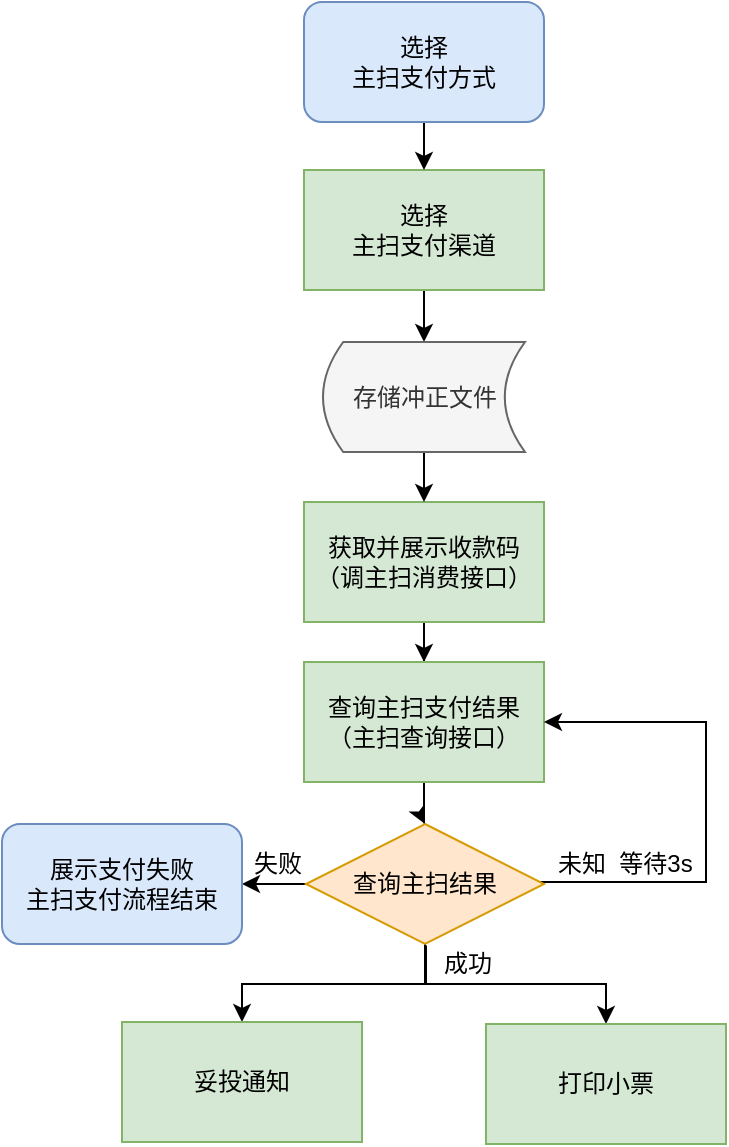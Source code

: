 <mxfile version="10.7.5" type="github"><diagram id="Ute80n30rsTH14gisuwF" name="Ã¤Â¸Â»Ã¦ÂÂ«"><mxGraphModel dx="918" dy="616" grid="1" gridSize="10" guides="1" tooltips="1" connect="1" arrows="1" fold="1" page="1" pageScale="1" pageWidth="2000" pageHeight="2000" math="0" shadow="0"><root><mxCell id="0"/><mxCell id="1" parent="0"/><mxCell id="hZph0Z_pwn_IXliVacwg-6" value="" style="edgeStyle=orthogonalEdgeStyle;rounded=0;orthogonalLoop=1;jettySize=auto;html=1;" parent="1" source="hZph0Z_pwn_IXliVacwg-2" target="hZph0Z_pwn_IXliVacwg-5" edge="1"><mxGeometry relative="1" as="geometry"/></mxCell><mxCell id="hZph0Z_pwn_IXliVacwg-2" value="&lt;div&gt;&lt;span&gt;获取并展示收款码&lt;/span&gt;&lt;/div&gt;（调主扫消费接口&lt;span&gt;）&lt;/span&gt;&lt;br&gt;" style="rounded=0;whiteSpace=wrap;html=1;fillColor=#d5e8d4;strokeColor=#82b366;" parent="1" vertex="1"><mxGeometry x="269" y="280" width="120" height="60" as="geometry"/></mxCell><mxCell id="hZph0Z_pwn_IXliVacwg-8" value="" style="edgeStyle=orthogonalEdgeStyle;rounded=0;orthogonalLoop=1;jettySize=auto;html=1;" parent="1" source="hZph0Z_pwn_IXliVacwg-5" target="hZph0Z_pwn_IXliVacwg-7" edge="1"><mxGeometry relative="1" as="geometry"/></mxCell><mxCell id="hZph0Z_pwn_IXliVacwg-5" value="查询主扫支付结果&lt;br&gt;（主扫查询接口）&lt;br&gt;" style="rounded=0;whiteSpace=wrap;html=1;fillColor=#d5e8d4;strokeColor=#82b366;" parent="1" vertex="1"><mxGeometry x="269" y="360" width="120" height="60" as="geometry"/></mxCell><mxCell id="hZph0Z_pwn_IXliVacwg-18" value="&lt;br&gt;&lt;br&gt;" style="edgeStyle=orthogonalEdgeStyle;rounded=0;orthogonalLoop=1;jettySize=auto;html=1;entryX=1;entryY=0.5;entryDx=0;entryDy=0;" parent="1" source="hZph0Z_pwn_IXliVacwg-7" target="hZph0Z_pwn_IXliVacwg-25" edge="1"><mxGeometry relative="1" as="geometry"><mxPoint x="229" y="471" as="targetPoint"/></mxGeometry></mxCell><mxCell id="hZph0Z_pwn_IXliVacwg-21" value="" style="edgeStyle=orthogonalEdgeStyle;rounded=0;orthogonalLoop=1;jettySize=auto;html=1;entryX=1;entryY=0.5;entryDx=0;entryDy=0;" parent="1" target="hZph0Z_pwn_IXliVacwg-5" edge="1"><mxGeometry relative="1" as="geometry"><mxPoint x="381.017" y="470" as="sourcePoint"/><mxPoint x="390" y="400" as="targetPoint"/><Array as="points"><mxPoint x="470" y="470"/><mxPoint x="470" y="390"/></Array></mxGeometry></mxCell><mxCell id="hZph0Z_pwn_IXliVacwg-30" value="" style="edgeStyle=orthogonalEdgeStyle;rounded=0;orthogonalLoop=1;jettySize=auto;html=1;" parent="1" source="hZph0Z_pwn_IXliVacwg-7" target="hZph0Z_pwn_IXliVacwg-29" edge="1"><mxGeometry relative="1" as="geometry"/></mxCell><mxCell id="86g4YZnbG6AiCb6EdAB9-4" style="edgeStyle=orthogonalEdgeStyle;rounded=0;orthogonalLoop=1;jettySize=auto;html=1;entryX=0.5;entryY=0;entryDx=0;entryDy=0;" parent="1" target="86g4YZnbG6AiCb6EdAB9-1" edge="1"><mxGeometry relative="1" as="geometry"><mxPoint x="330" y="501.748" as="sourcePoint"/><mxPoint x="197" y="541" as="targetPoint"/><Array as="points"><mxPoint x="330" y="521"/><mxPoint x="238" y="521"/></Array></mxGeometry></mxCell><mxCell id="hZph0Z_pwn_IXliVacwg-7" value="查询主扫结果" style="rhombus;whiteSpace=wrap;html=1;fillColor=#ffe6cc;strokeColor=#d79b00;" parent="1" vertex="1"><mxGeometry x="270" y="441" width="119" height="60" as="geometry"/></mxCell><mxCell id="hZph0Z_pwn_IXliVacwg-16" value="成功" style="text;html=1;resizable=0;points=[];autosize=1;align=left;verticalAlign=top;spacingTop=-4;" parent="1" vertex="1"><mxGeometry x="337" y="501" width="40" height="20" as="geometry"/></mxCell><mxCell id="hZph0Z_pwn_IXliVacwg-19" value="失败" style="text;html=1;resizable=0;points=[];autosize=1;align=left;verticalAlign=top;spacingTop=-4;" parent="1" vertex="1"><mxGeometry x="242" y="451" width="40" height="20" as="geometry"/></mxCell><mxCell id="hZph0Z_pwn_IXliVacwg-22" value="未知&amp;nbsp; 等待3s" style="text;html=1;resizable=0;points=[];autosize=1;align=left;verticalAlign=top;spacingTop=-4;" parent="1" vertex="1"><mxGeometry x="394" y="451" width="80" height="20" as="geometry"/></mxCell><mxCell id="hZph0Z_pwn_IXliVacwg-25" value="展示支付失败&lt;br&gt;主扫支付流程结束&lt;br&gt;" style="rounded=1;whiteSpace=wrap;html=1;fillColor=#dae8fc;strokeColor=#6c8ebf;" parent="1" vertex="1"><mxGeometry x="118" y="441" width="120" height="60" as="geometry"/></mxCell><mxCell id="6sqYgELYZqAvYLAd73tI-3" value="" style="edgeStyle=orthogonalEdgeStyle;rounded=0;orthogonalLoop=1;jettySize=auto;html=1;" parent="1" source="hZph0Z_pwn_IXliVacwg-26" target="6sqYgELYZqAvYLAd73tI-2" edge="1"><mxGeometry relative="1" as="geometry"/></mxCell><mxCell id="hZph0Z_pwn_IXliVacwg-26" value="选择&lt;br&gt;主扫支付渠道&lt;br&gt;" style="rounded=0;whiteSpace=wrap;html=1;fillColor=#d5e8d4;strokeColor=#82b366;" parent="1" vertex="1"><mxGeometry x="269" y="114" width="120" height="60" as="geometry"/></mxCell><mxCell id="hZph0Z_pwn_IXliVacwg-28" value="" style="edgeStyle=orthogonalEdgeStyle;rounded=0;orthogonalLoop=1;jettySize=auto;html=1;" parent="1" source="hZph0Z_pwn_IXliVacwg-27" target="hZph0Z_pwn_IXliVacwg-26" edge="1"><mxGeometry relative="1" as="geometry"/></mxCell><mxCell id="hZph0Z_pwn_IXliVacwg-27" value="选择&lt;br&gt;主扫支付方式" style="rounded=1;whiteSpace=wrap;html=1;fillColor=#dae8fc;strokeColor=#6c8ebf;" parent="1" vertex="1"><mxGeometry x="269" y="30" width="120" height="60" as="geometry"/></mxCell><mxCell id="hZph0Z_pwn_IXliVacwg-29" value="打印小票" style="rounded=0;whiteSpace=wrap;html=1;fillColor=#d5e8d4;strokeColor=#82b366;" parent="1" vertex="1"><mxGeometry x="360" y="541" width="120" height="60" as="geometry"/></mxCell><mxCell id="86g4YZnbG6AiCb6EdAB9-1" value="妥投通知" style="rounded=0;whiteSpace=wrap;html=1;fillColor=#d5e8d4;strokeColor=#82b366;" parent="1" vertex="1"><mxGeometry x="178" y="540" width="120" height="60" as="geometry"/></mxCell><mxCell id="6sqYgELYZqAvYLAd73tI-4" value="" style="edgeStyle=orthogonalEdgeStyle;rounded=0;orthogonalLoop=1;jettySize=auto;html=1;" parent="1" source="6sqYgELYZqAvYLAd73tI-2" target="hZph0Z_pwn_IXliVacwg-2" edge="1"><mxGeometry relative="1" as="geometry"/></mxCell><mxCell id="6sqYgELYZqAvYLAd73tI-2" value="存储冲正文件" style="shape=dataStorage;whiteSpace=wrap;html=1;fillColor=#f5f5f5;strokeColor=#666666;fontColor=#333333;" parent="1" vertex="1"><mxGeometry x="278.5" y="200" width="101" height="55" as="geometry"/></mxCell></root></mxGraphModel></diagram><diagram id="uY5xzfnar8bNtw77Qgbq" name="Ã¨Â¢Â«Ã¦ÂÂ«"><mxGraphModel dx="2918" dy="616" grid="1" gridSize="10" guides="1" tooltips="1" connect="1" arrows="1" fold="1" page="1" pageScale="1" pageWidth="2000" pageHeight="2000" math="0" shadow="0"><root><mxCell id="fshXhFRlmLNvzX8LqshU-0"/><mxCell id="fshXhFRlmLNvzX8LqshU-1" parent="fshXhFRlmLNvzX8LqshU-0"/><mxCell id="ekQ8p0-4TTGw4pnTo3b8-70" value="" style="edgeStyle=orthogonalEdgeStyle;rounded=0;orthogonalLoop=1;jettySize=auto;html=1;" parent="fshXhFRlmLNvzX8LqshU-1" source="ekQ8p0-4TTGw4pnTo3b8-0" target="ekQ8p0-4TTGw4pnTo3b8-65" edge="1"><mxGeometry relative="1" as="geometry"/></mxCell><mxCell id="ekQ8p0-4TTGw4pnTo3b8-0" value="扫一扫&lt;br&gt;获取支付码&lt;br&gt;" style="rounded=1;whiteSpace=wrap;html=1;fillColor=#dae8fc;strokeColor=#6c8ebf;" parent="fshXhFRlmLNvzX8LqshU-1" vertex="1"><mxGeometry x="510" y="15" width="90" height="50" as="geometry"/></mxCell><mxCell id="ekQ8p0-4TTGw4pnTo3b8-83" style="edgeStyle=orthogonalEdgeStyle;rounded=0;orthogonalLoop=1;jettySize=auto;html=1;entryX=0.5;entryY=0;entryDx=0;entryDy=0;" parent="fshXhFRlmLNvzX8LqshU-1" source="ekQ8p0-4TTGw4pnTo3b8-1" target="ekQ8p0-4TTGw4pnTo3b8-3" edge="1"><mxGeometry relative="1" as="geometry"><Array as="points"><mxPoint x="326" y="260"/><mxPoint x="577" y="260"/></Array></mxGeometry></mxCell><mxCell id="ekQ8p0-4TTGw4pnTo3b8-85" style="edgeStyle=orthogonalEdgeStyle;rounded=0;orthogonalLoop=1;jettySize=auto;html=1;entryX=0.5;entryY=0;entryDx=0;entryDy=0;" parent="fshXhFRlmLNvzX8LqshU-1" source="ekQ8p0-4TTGw4pnTo3b8-1" target="ekQ8p0-4TTGw4pnTo3b8-6" edge="1"><mxGeometry relative="1" as="geometry"><Array as="points"><mxPoint x="326" y="260"/><mxPoint x="81" y="260"/></Array></mxGeometry></mxCell><mxCell id="ekQ8p0-4TTGw4pnTo3b8-86" style="edgeStyle=orthogonalEdgeStyle;rounded=0;orthogonalLoop=1;jettySize=auto;html=1;entryX=0.5;entryY=0;entryDx=0;entryDy=0;" parent="fshXhFRlmLNvzX8LqshU-1" source="ekQ8p0-4TTGw4pnTo3b8-1" target="ekQ8p0-4TTGw4pnTo3b8-4" edge="1"><mxGeometry relative="1" as="geometry"><Array as="points"><mxPoint x="326" y="260"/><mxPoint x="214" y="260"/></Array></mxGeometry></mxCell><mxCell id="j50GD4S1fmEALi8tKena-5" style="edgeStyle=orthogonalEdgeStyle;rounded=0;orthogonalLoop=1;jettySize=auto;html=1;" parent="fshXhFRlmLNvzX8LqshU-1" source="ekQ8p0-4TTGw4pnTo3b8-1" target="ekQ8p0-4TTGw4pnTo3b8-5" edge="1"><mxGeometry relative="1" as="geometry"><Array as="points"><mxPoint x="326" y="260"/><mxPoint x="417" y="260"/></Array></mxGeometry></mxCell><mxCell id="ekQ8p0-4TTGw4pnTo3b8-1" value="扫码消费下单成功&lt;br&gt;（请求成功）&lt;br&gt;" style="rounded=0;whiteSpace=wrap;html=1;fillColor=#d5e8d4;strokeColor=#82b366;" parent="fshXhFRlmLNvzX8LqshU-1" vertex="1"><mxGeometry x="261" y="190" width="130" height="50" as="geometry"/></mxCell><mxCell id="ekQ8p0-4TTGw4pnTo3b8-87" value="" style="edgeStyle=orthogonalEdgeStyle;rounded=0;orthogonalLoop=1;jettySize=auto;html=1;" parent="fshXhFRlmLNvzX8LqshU-1" source="ekQ8p0-4TTGw4pnTo3b8-3" target="ekQ8p0-4TTGw4pnTo3b8-73" edge="1"><mxGeometry relative="1" as="geometry"/></mxCell><mxCell id="ekQ8p0-4TTGw4pnTo3b8-3" value="响应码00&lt;br&gt;（交易成功）&lt;br&gt;" style="rounded=0;whiteSpace=wrap;html=1;fillColor=#d5e8d4;strokeColor=#82b366;" parent="fshXhFRlmLNvzX8LqshU-1" vertex="1"><mxGeometry x="532" y="299" width="90" height="50" as="geometry"/></mxCell><mxCell id="ekQ8p0-4TTGw4pnTo3b8-16" value="" style="edgeStyle=orthogonalEdgeStyle;rounded=0;orthogonalLoop=1;jettySize=auto;html=1;" parent="fshXhFRlmLNvzX8LqshU-1" source="ekQ8p0-4TTGw4pnTo3b8-4" target="ekQ8p0-4TTGw4pnTo3b8-15" edge="1"><mxGeometry relative="1" as="geometry"/></mxCell><mxCell id="ekQ8p0-4TTGw4pnTo3b8-4" value="响应码IP&lt;br&gt;（交易处理中）&lt;br&gt;" style="rounded=0;whiteSpace=wrap;html=1;fillColor=#d5e8d4;strokeColor=#82b366;" parent="fshXhFRlmLNvzX8LqshU-1" vertex="1"><mxGeometry x="169" y="298" width="90" height="50" as="geometry"/></mxCell><mxCell id="ekQ8p0-4TTGw4pnTo3b8-27" style="edgeStyle=orthogonalEdgeStyle;rounded=0;orthogonalLoop=1;jettySize=auto;html=1;entryX=0.5;entryY=0;entryDx=0;entryDy=0;" parent="fshXhFRlmLNvzX8LqshU-1" source="ekQ8p0-4TTGw4pnTo3b8-15" target="ekQ8p0-4TTGw4pnTo3b8-22" edge="1"><mxGeometry relative="1" as="geometry"><Array as="points"><mxPoint x="138" y="470"/><mxPoint x="-1" y="470"/></Array></mxGeometry></mxCell><mxCell id="ekQ8p0-4TTGw4pnTo3b8-29" style="edgeStyle=orthogonalEdgeStyle;rounded=0;orthogonalLoop=1;jettySize=auto;html=1;entryX=0.5;entryY=0;entryDx=0;entryDy=0;" parent="fshXhFRlmLNvzX8LqshU-1" source="ekQ8p0-4TTGw4pnTo3b8-15" target="ekQ8p0-4TTGw4pnTo3b8-19" edge="1"><mxGeometry relative="1" as="geometry"><Array as="points"><mxPoint x="138" y="470"/><mxPoint x="295" y="470"/></Array></mxGeometry></mxCell><mxCell id="j50GD4S1fmEALi8tKena-38" style="edgeStyle=orthogonalEdgeStyle;rounded=0;orthogonalLoop=1;jettySize=auto;html=1;entryX=0.5;entryY=0;entryDx=0;entryDy=0;" parent="fshXhFRlmLNvzX8LqshU-1" source="ekQ8p0-4TTGw4pnTo3b8-15" target="ekQ8p0-4TTGw4pnTo3b8-21" edge="1"><mxGeometry relative="1" as="geometry"/></mxCell><mxCell id="ekQ8p0-4TTGw4pnTo3b8-15" value="发起查询&lt;br&gt;3秒1次共20次&lt;br&gt;" style="rounded=0;whiteSpace=wrap;html=1;fillColor=#d5e8d4;strokeColor=#82b366;" parent="fshXhFRlmLNvzX8LqshU-1" vertex="1"><mxGeometry x="93" y="393" width="90" height="50" as="geometry"/></mxCell><mxCell id="ekQ8p0-4TTGw4pnTo3b8-82" value="" style="edgeStyle=orthogonalEdgeStyle;rounded=0;orthogonalLoop=1;jettySize=auto;html=1;" parent="fshXhFRlmLNvzX8LqshU-1" source="ekQ8p0-4TTGw4pnTo3b8-5" target="ekQ8p0-4TTGw4pnTo3b8-81" edge="1"><mxGeometry relative="1" as="geometry"/></mxCell><mxCell id="ekQ8p0-4TTGw4pnTo3b8-5" value="&lt;span&gt;响应码IF&lt;/span&gt;&lt;br&gt;&lt;span&gt;（交易失败）&lt;/span&gt;" style="rounded=0;whiteSpace=wrap;html=1;fillColor=#d5e8d4;strokeColor=#82b366;" parent="fshXhFRlmLNvzX8LqshU-1" vertex="1"><mxGeometry x="372" y="298" width="90" height="50" as="geometry"/></mxCell><mxCell id="ekQ8p0-4TTGw4pnTo3b8-38" style="edgeStyle=orthogonalEdgeStyle;rounded=0;orthogonalLoop=1;jettySize=auto;html=1;entryX=0.5;entryY=0;entryDx=0;entryDy=0;" parent="fshXhFRlmLNvzX8LqshU-1" source="ekQ8p0-4TTGw4pnTo3b8-6" target="ekQ8p0-4TTGw4pnTo3b8-15" edge="1"><mxGeometry relative="1" as="geometry"/></mxCell><mxCell id="ekQ8p0-4TTGw4pnTo3b8-6" value="无应答码&lt;br&gt;（数据解析失败）&lt;br&gt;" style="rounded=0;whiteSpace=wrap;html=1;fillColor=#d5e8d4;strokeColor=#82b366;" parent="fshXhFRlmLNvzX8LqshU-1" vertex="1"><mxGeometry x="31" y="298" width="100" height="50" as="geometry"/></mxCell><mxCell id="ekQ8p0-4TTGw4pnTo3b8-52" value="" style="edgeStyle=orthogonalEdgeStyle;rounded=0;orthogonalLoop=1;jettySize=auto;html=1;entryX=0.5;entryY=0;entryDx=0;entryDy=0;" parent="fshXhFRlmLNvzX8LqshU-1" source="ekQ8p0-4TTGw4pnTo3b8-19" edge="1"><mxGeometry relative="1" as="geometry"><mxPoint x="295" y="578" as="targetPoint"/></mxGeometry></mxCell><mxCell id="ekQ8p0-4TTGw4pnTo3b8-19" value="查询结果&lt;br&gt;交易成功&lt;br&gt;" style="rounded=0;whiteSpace=wrap;html=1;fillColor=#d5e8d4;strokeColor=#82b366;" parent="fshXhFRlmLNvzX8LqshU-1" vertex="1"><mxGeometry x="249.5" y="487" width="90" height="50" as="geometry"/></mxCell><mxCell id="ekQ8p0-4TTGw4pnTo3b8-53" value="" style="edgeStyle=orthogonalEdgeStyle;rounded=0;orthogonalLoop=1;jettySize=auto;html=1;entryX=0.5;entryY=0;entryDx=0;entryDy=0;" parent="fshXhFRlmLNvzX8LqshU-1" source="ekQ8p0-4TTGw4pnTo3b8-21" edge="1"><mxGeometry relative="1" as="geometry"><mxPoint x="138" y="577" as="targetPoint"/></mxGeometry></mxCell><mxCell id="ekQ8p0-4TTGw4pnTo3b8-21" value="查询结果&lt;br&gt;交易失败&lt;br&gt;" style="rounded=0;whiteSpace=wrap;html=1;fillColor=#d5e8d4;strokeColor=#82b366;" parent="fshXhFRlmLNvzX8LqshU-1" vertex="1"><mxGeometry x="92.5" y="487" width="90" height="50" as="geometry"/></mxCell><mxCell id="ekQ8p0-4TTGw4pnTo3b8-43" value="" style="edgeStyle=orthogonalEdgeStyle;rounded=0;orthogonalLoop=1;jettySize=auto;html=1;entryX=0.5;entryY=0;entryDx=0;entryDy=0;" parent="fshXhFRlmLNvzX8LqshU-1" source="ekQ8p0-4TTGw4pnTo3b8-22" target="ekQ8p0-4TTGw4pnTo3b8-41" edge="1"><mxGeometry relative="1" as="geometry"><mxPoint x="-1.5" y="617" as="targetPoint"/></mxGeometry></mxCell><mxCell id="ekQ8p0-4TTGw4pnTo3b8-22" value="查询结果&lt;br&gt;交易未知&lt;br&gt;" style="rounded=0;whiteSpace=wrap;html=1;fillColor=#d5e8d4;strokeColor=#82b366;" parent="fshXhFRlmLNvzX8LqshU-1" vertex="1"><mxGeometry x="-46.5" y="487" width="90" height="50" as="geometry"/></mxCell><mxCell id="ekQ8p0-4TTGw4pnTo3b8-40" value="" style="edgeStyle=orthogonalEdgeStyle;rounded=0;orthogonalLoop=1;jettySize=auto;html=1;entryX=0.5;entryY=0;entryDx=0;entryDy=0;" parent="fshXhFRlmLNvzX8LqshU-1" source="ekQ8p0-4TTGw4pnTo3b8-30" target="ekQ8p0-4TTGw4pnTo3b8-71" edge="1"><mxGeometry relative="1" as="geometry"><mxPoint x="842" y="298" as="targetPoint"/></mxGeometry></mxCell><mxCell id="ekQ8p0-4TTGw4pnTo3b8-30" value="扫码消费下单失败&lt;br&gt;（请求失败）&lt;br&gt;" style="rounded=0;whiteSpace=wrap;html=1;fillColor=#fff2cc;strokeColor=#d6b656;" parent="fshXhFRlmLNvzX8LqshU-1" vertex="1"><mxGeometry x="772" y="190" width="130" height="50" as="geometry"/></mxCell><mxCell id="ekQ8p0-4TTGw4pnTo3b8-41" value="冲正交易&lt;br&gt;" style="rounded=0;whiteSpace=wrap;html=1;fillColor=#f8cecc;strokeColor=#b85450;" parent="fshXhFRlmLNvzX8LqshU-1" vertex="1"><mxGeometry x="-46.5" y="577" width="90" height="50" as="geometry"/></mxCell><mxCell id="ekQ8p0-4TTGw4pnTo3b8-46" value="仍未知" style="text;html=1;resizable=0;points=[];autosize=1;align=left;verticalAlign=top;spacingTop=-4;" parent="fshXhFRlmLNvzX8LqshU-1" vertex="1"><mxGeometry x="-1.5" y="547" width="50" height="20" as="geometry"/></mxCell><mxCell id="ekQ8p0-4TTGw4pnTo3b8-48" value="截止60s" style="text;html=1;resizable=0;points=[];autosize=1;align=left;verticalAlign=top;spacingTop=-4;" parent="fshXhFRlmLNvzX8LqshU-1" vertex="1"><mxGeometry x="-46.5" y="547" width="60" height="20" as="geometry"/></mxCell><mxCell id="ekQ8p0-4TTGw4pnTo3b8-49" value="&lt;span&gt;显示交易失败&lt;/span&gt;&lt;br&gt;&lt;span&gt;及错误信息&lt;/span&gt;" style="rounded=1;whiteSpace=wrap;html=1;fillColor=#dae8fc;strokeColor=#6c8ebf;" parent="fshXhFRlmLNvzX8LqshU-1" vertex="1"><mxGeometry x="777" y="397.5" width="120" height="45" as="geometry"/></mxCell><mxCell id="ekQ8p0-4TTGw4pnTo3b8-68" style="edgeStyle=orthogonalEdgeStyle;rounded=0;orthogonalLoop=1;jettySize=auto;html=1;entryX=0.5;entryY=0;entryDx=0;entryDy=0;" parent="fshXhFRlmLNvzX8LqshU-1" source="ekQ8p0-4TTGw4pnTo3b8-65" target="ekQ8p0-4TTGw4pnTo3b8-1" edge="1"><mxGeometry relative="1" as="geometry"><Array as="points"><mxPoint x="555" y="170"/><mxPoint x="326" y="170"/></Array></mxGeometry></mxCell><mxCell id="ekQ8p0-4TTGw4pnTo3b8-69" style="edgeStyle=orthogonalEdgeStyle;rounded=0;orthogonalLoop=1;jettySize=auto;html=1;entryX=0.5;entryY=0;entryDx=0;entryDy=0;" parent="fshXhFRlmLNvzX8LqshU-1" source="ekQ8p0-4TTGw4pnTo3b8-65" target="ekQ8p0-4TTGw4pnTo3b8-30" edge="1"><mxGeometry relative="1" as="geometry"><Array as="points"><mxPoint x="555" y="170"/><mxPoint x="837" y="170"/></Array></mxGeometry></mxCell><mxCell id="ekQ8p0-4TTGw4pnTo3b8-65" value="存储冲正文件" style="shape=dataStorage;whiteSpace=wrap;html=1;fillColor=#f5f5f5;strokeColor=#666666;fontColor=#333333;" parent="fshXhFRlmLNvzX8LqshU-1" vertex="1"><mxGeometry x="500" y="100" width="110" height="50" as="geometry"/></mxCell><mxCell id="ekQ8p0-4TTGw4pnTo3b8-72" value="" style="edgeStyle=orthogonalEdgeStyle;rounded=0;orthogonalLoop=1;jettySize=auto;html=1;" parent="fshXhFRlmLNvzX8LqshU-1" source="ekQ8p0-4TTGw4pnTo3b8-71" target="ekQ8p0-4TTGw4pnTo3b8-49" edge="1"><mxGeometry relative="1" as="geometry"/></mxCell><mxCell id="ekQ8p0-4TTGw4pnTo3b8-71" value="删除冲正文件" style="shape=dataStorage;whiteSpace=wrap;html=1;fillColor=#f5f5f5;strokeColor=#666666;fontColor=#333333;" parent="fshXhFRlmLNvzX8LqshU-1" vertex="1"><mxGeometry x="782" y="298" width="110" height="50" as="geometry"/></mxCell><mxCell id="j50GD4S1fmEALi8tKena-7" style="edgeStyle=orthogonalEdgeStyle;rounded=0;orthogonalLoop=1;jettySize=auto;html=1;entryX=0.5;entryY=0;entryDx=0;entryDy=0;" parent="fshXhFRlmLNvzX8LqshU-1" source="ekQ8p0-4TTGw4pnTo3b8-73" target="j50GD4S1fmEALi8tKena-4" edge="1"><mxGeometry relative="1" as="geometry"/></mxCell><mxCell id="j50GD4S1fmEALi8tKena-8" style="edgeStyle=orthogonalEdgeStyle;rounded=0;orthogonalLoop=1;jettySize=auto;html=1;" parent="fshXhFRlmLNvzX8LqshU-1" source="ekQ8p0-4TTGw4pnTo3b8-73" target="j50GD4S1fmEALi8tKena-3" edge="1"><mxGeometry relative="1" as="geometry"/></mxCell><mxCell id="ekQ8p0-4TTGw4pnTo3b8-73" value="删除冲正文件" style="shape=dataStorage;whiteSpace=wrap;html=1;fillColor=#f5f5f5;strokeColor=#666666;fontColor=#333333;" parent="fshXhFRlmLNvzX8LqshU-1" vertex="1"><mxGeometry x="522" y="397.5" width="110" height="50" as="geometry"/></mxCell><mxCell id="ekQ8p0-4TTGw4pnTo3b8-79" value="显示失败" style="rounded=1;whiteSpace=wrap;html=1;fillColor=#dae8fc;strokeColor=#6c8ebf;" parent="fshXhFRlmLNvzX8LqshU-1" vertex="1"><mxGeometry x="371.5" y="487.5" width="91" height="45" as="geometry"/></mxCell><mxCell id="ekQ8p0-4TTGw4pnTo3b8-80" value="" style="edgeStyle=orthogonalEdgeStyle;rounded=0;orthogonalLoop=1;jettySize=auto;html=1;" parent="fshXhFRlmLNvzX8LqshU-1" source="ekQ8p0-4TTGw4pnTo3b8-81" target="ekQ8p0-4TTGw4pnTo3b8-79" edge="1"><mxGeometry relative="1" as="geometry"/></mxCell><mxCell id="ekQ8p0-4TTGw4pnTo3b8-81" value="删除冲正文件" style="shape=dataStorage;whiteSpace=wrap;html=1;fillColor=#f5f5f5;strokeColor=#666666;fontColor=#333333;" parent="fshXhFRlmLNvzX8LqshU-1" vertex="1"><mxGeometry x="362" y="397.5" width="110" height="50" as="geometry"/></mxCell><mxCell id="j50GD4S1fmEALi8tKena-0" value="成功出票妥投&lt;br&gt;" style="rounded=1;whiteSpace=wrap;html=1;fillColor=#dae8fc;strokeColor=#6c8ebf;" parent="fshXhFRlmLNvzX8LqshU-1" vertex="1"><mxGeometry x="599" y="562.5" width="91" height="45" as="geometry"/></mxCell><mxCell id="j50GD4S1fmEALi8tKena-17" value="" style="edgeStyle=orthogonalEdgeStyle;rounded=0;orthogonalLoop=1;jettySize=auto;html=1;entryX=0.5;entryY=0;entryDx=0;entryDy=0;" parent="fshXhFRlmLNvzX8LqshU-1" source="j50GD4S1fmEALi8tKena-3" target="j50GD4S1fmEALi8tKena-13" edge="1"><mxGeometry relative="1" as="geometry"><mxPoint x="522" y="619" as="targetPoint"/></mxGeometry></mxCell><mxCell id="j50GD4S1fmEALi8tKena-3" value="不支持打印" style="rounded=0;whiteSpace=wrap;html=1;fillColor=#d5e8d4;strokeColor=#82b366;" parent="fshXhFRlmLNvzX8LqshU-1" vertex="1"><mxGeometry x="476.5" y="488.5" width="90" height="50" as="geometry"/></mxCell><mxCell id="j50GD4S1fmEALi8tKena-12" value="" style="edgeStyle=orthogonalEdgeStyle;rounded=0;orthogonalLoop=1;jettySize=auto;html=1;" parent="fshXhFRlmLNvzX8LqshU-1" source="j50GD4S1fmEALi8tKena-4" target="j50GD4S1fmEALi8tKena-0" edge="1"><mxGeometry relative="1" as="geometry"/></mxCell><mxCell id="j50GD4S1fmEALi8tKena-4" value="支持打印&lt;br&gt;" style="rounded=0;whiteSpace=wrap;html=1;fillColor=#d5e8d4;strokeColor=#82b366;" parent="fshXhFRlmLNvzX8LqshU-1" vertex="1"><mxGeometry x="600" y="488.5" width="90" height="50" as="geometry"/></mxCell><mxCell id="j50GD4S1fmEALi8tKena-13" value="电子签名" style="rounded=1;whiteSpace=wrap;html=1;fillColor=#dae8fc;strokeColor=#6c8ebf;" parent="fshXhFRlmLNvzX8LqshU-1" vertex="1"><mxGeometry x="476.5" y="562.5" width="91" height="45" as="geometry"/></mxCell><mxCell id="j50GD4S1fmEALi8tKena-25" style="edgeStyle=orthogonalEdgeStyle;rounded=0;orthogonalLoop=1;jettySize=auto;html=1;entryX=0.5;entryY=0;entryDx=0;entryDy=0;" parent="fshXhFRlmLNvzX8LqshU-1" target="j50GD4S1fmEALi8tKena-22" edge="1"><mxGeometry relative="1" as="geometry"><mxPoint x="138" y="627" as="sourcePoint"/></mxGeometry></mxCell><mxCell id="j50GD4S1fmEALi8tKena-20" value="删除冲正文件" style="shape=dataStorage;whiteSpace=wrap;html=1;fillColor=#f5f5f5;strokeColor=#666666;fontColor=#333333;" parent="fshXhFRlmLNvzX8LqshU-1" vertex="1"><mxGeometry x="81" y="577" width="110" height="50" as="geometry"/></mxCell><mxCell id="j50GD4S1fmEALi8tKena-32" style="edgeStyle=orthogonalEdgeStyle;rounded=0;orthogonalLoop=1;jettySize=auto;html=1;entryX=0.5;entryY=0;entryDx=0;entryDy=0;" parent="fshXhFRlmLNvzX8LqshU-1" source="j50GD4S1fmEALi8tKena-21" target="j50GD4S1fmEALi8tKena-28" edge="1"><mxGeometry relative="1" as="geometry"><Array as="points"><mxPoint x="295" y="640"/><mxPoint x="239" y="640"/></Array></mxGeometry></mxCell><mxCell id="j50GD4S1fmEALi8tKena-34" style="edgeStyle=orthogonalEdgeStyle;rounded=0;orthogonalLoop=1;jettySize=auto;html=1;entryX=0.5;entryY=0;entryDx=0;entryDy=0;" parent="fshXhFRlmLNvzX8LqshU-1" source="j50GD4S1fmEALi8tKena-21" target="j50GD4S1fmEALi8tKena-30" edge="1"><mxGeometry relative="1" as="geometry"><Array as="points"><mxPoint x="295" y="640"/><mxPoint x="362" y="640"/></Array></mxGeometry></mxCell><mxCell id="j50GD4S1fmEALi8tKena-21" value="删除冲正文件" style="shape=dataStorage;whiteSpace=wrap;html=1;fillColor=#f5f5f5;strokeColor=#666666;fontColor=#333333;" parent="fshXhFRlmLNvzX8LqshU-1" vertex="1"><mxGeometry x="239.5" y="577" width="110" height="50" as="geometry"/></mxCell><mxCell id="j50GD4S1fmEALi8tKena-22" value="显示失败" style="rounded=1;whiteSpace=wrap;html=1;fillColor=#dae8fc;strokeColor=#6c8ebf;" parent="fshXhFRlmLNvzX8LqshU-1" vertex="1"><mxGeometry x="92.5" y="657" width="91" height="45" as="geometry"/></mxCell><mxCell id="j50GD4S1fmEALi8tKena-26" value="成功出票妥投&lt;br&gt;" style="rounded=1;whiteSpace=wrap;html=1;fillColor=#dae8fc;strokeColor=#6c8ebf;" parent="fshXhFRlmLNvzX8LqshU-1" vertex="1"><mxGeometry x="316" y="730" width="91" height="45" as="geometry"/></mxCell><mxCell id="j50GD4S1fmEALi8tKena-27" value="" style="edgeStyle=orthogonalEdgeStyle;rounded=0;orthogonalLoop=1;jettySize=auto;html=1;entryX=0.5;entryY=0;entryDx=0;entryDy=0;" parent="fshXhFRlmLNvzX8LqshU-1" source="j50GD4S1fmEALi8tKena-28" target="j50GD4S1fmEALi8tKena-31" edge="1"><mxGeometry relative="1" as="geometry"><mxPoint x="239" y="786.5" as="targetPoint"/></mxGeometry></mxCell><mxCell id="j50GD4S1fmEALi8tKena-28" value="不支持打印" style="rounded=0;whiteSpace=wrap;html=1;fillColor=#d5e8d4;strokeColor=#82b366;" parent="fshXhFRlmLNvzX8LqshU-1" vertex="1"><mxGeometry x="193.5" y="656" width="90" height="50" as="geometry"/></mxCell><mxCell id="j50GD4S1fmEALi8tKena-29" value="" style="edgeStyle=orthogonalEdgeStyle;rounded=0;orthogonalLoop=1;jettySize=auto;html=1;" parent="fshXhFRlmLNvzX8LqshU-1" source="j50GD4S1fmEALi8tKena-30" target="j50GD4S1fmEALi8tKena-26" edge="1"><mxGeometry relative="1" as="geometry"/></mxCell><mxCell id="j50GD4S1fmEALi8tKena-30" value="支持打印&lt;br&gt;" style="rounded=0;whiteSpace=wrap;html=1;fillColor=#d5e8d4;strokeColor=#82b366;" parent="fshXhFRlmLNvzX8LqshU-1" vertex="1"><mxGeometry x="317" y="656" width="90" height="50" as="geometry"/></mxCell><mxCell id="j50GD4S1fmEALi8tKena-31" value="电子签名" style="rounded=1;whiteSpace=wrap;html=1;fillColor=#dae8fc;strokeColor=#6c8ebf;" parent="fshXhFRlmLNvzX8LqshU-1" vertex="1"><mxGeometry x="193.5" y="730" width="91" height="45" as="geometry"/></mxCell></root></mxGraphModel></diagram><diagram id="s0h_SV007eY3btgwiuOp" name="Page-3"><mxGraphModel dx="918" dy="616" grid="1" gridSize="10" guides="1" tooltips="1" connect="1" arrows="1" fold="1" page="1" pageScale="1" pageWidth="2000" pageHeight="2000" math="0" shadow="0"><root><mxCell id="4fBzSjunlPGRHN98OrYR-0"/><mxCell id="4fBzSjunlPGRHN98OrYR-1" parent="4fBzSjunlPGRHN98OrYR-0"/><mxCell id="4fBzSjunlPGRHN98OrYR-4" value="" style="edgeStyle=orthogonalEdgeStyle;rounded=0;orthogonalLoop=1;jettySize=auto;html=1;" parent="4fBzSjunlPGRHN98OrYR-1" source="4fBzSjunlPGRHN98OrYR-2" target="4fBzSjunlPGRHN98OrYR-3" edge="1"><mxGeometry relative="1" as="geometry"/></mxCell><mxCell id="4fBzSjunlPGRHN98OrYR-2" value="获取冲正文件" style="rounded=1;whiteSpace=wrap;html=1;fillColor=#dae8fc;strokeColor=#6c8ebf;" parent="4fBzSjunlPGRHN98OrYR-1" vertex="1"><mxGeometry x="280" y="80" width="120" height="60" as="geometry"/></mxCell><mxCell id="4fBzSjunlPGRHN98OrYR-6" value="" style="edgeStyle=orthogonalEdgeStyle;rounded=0;orthogonalLoop=1;jettySize=auto;html=1;" parent="4fBzSjunlPGRHN98OrYR-1" source="4fBzSjunlPGRHN98OrYR-3" target="4fBzSjunlPGRHN98OrYR-5" edge="1"><mxGeometry relative="1" as="geometry"/></mxCell><mxCell id="4fBzSjunlPGRHN98OrYR-3" value="调用8583查询接口" style="rounded=0;whiteSpace=wrap;html=1;fillColor=#d5e8d4;strokeColor=#82b366;" parent="4fBzSjunlPGRHN98OrYR-1" vertex="1"><mxGeometry x="280" y="166" width="120" height="60" as="geometry"/></mxCell><mxCell id="qubdYaFxP8-h4xUH3dEL-1" style="edgeStyle=orthogonalEdgeStyle;rounded=0;orthogonalLoop=1;jettySize=auto;html=1;entryX=0.5;entryY=0;entryDx=0;entryDy=0;" parent="4fBzSjunlPGRHN98OrYR-1" source="4fBzSjunlPGRHN98OrYR-5" target="PU5_pAut9qPi3XPlmt0c-1" edge="1"><mxGeometry relative="1" as="geometry"><mxPoint x="340" y="334" as="targetPoint"/></mxGeometry></mxCell><mxCell id="qubdYaFxP8-h4xUH3dEL-11" value="" style="edgeStyle=orthogonalEdgeStyle;rounded=0;orthogonalLoop=1;jettySize=auto;html=1;entryX=0;entryY=0.5;entryDx=0;entryDy=0;" parent="4fBzSjunlPGRHN98OrYR-1" source="4fBzSjunlPGRHN98OrYR-5" target="qubdYaFxP8-h4xUH3dEL-23" edge="1"><mxGeometry relative="1" as="geometry"><mxPoint x="450" y="280" as="targetPoint"/></mxGeometry></mxCell><mxCell id="qubdYaFxP8-h4xUH3dEL-14" value="" style="edgeStyle=orthogonalEdgeStyle;rounded=0;orthogonalLoop=1;jettySize=auto;html=1;entryX=1;entryY=0.536;entryDx=0;entryDy=0;entryPerimeter=0;" parent="4fBzSjunlPGRHN98OrYR-1" source="4fBzSjunlPGRHN98OrYR-5" target="qubdYaFxP8-h4xUH3dEL-17" edge="1"><mxGeometry relative="1" as="geometry"><mxPoint x="230" y="280" as="targetPoint"/></mxGeometry></mxCell><mxCell id="4fBzSjunlPGRHN98OrYR-5" value="扫码支付结果" style="rhombus;whiteSpace=wrap;html=1;fillColor=#f8cecc;strokeColor=#b85450;" parent="4fBzSjunlPGRHN98OrYR-1" vertex="1"><mxGeometry x="280" y="250" width="120" height="60" as="geometry"/></mxCell><mxCell id="4fBzSjunlPGRHN98OrYR-10" value="成功" style="text;html=1;resizable=0;points=[];autosize=1;align=left;verticalAlign=top;spacingTop=-4;" parent="4fBzSjunlPGRHN98OrYR-1" vertex="1"><mxGeometry x="347" y="309" width="40" height="20" as="geometry"/></mxCell><mxCell id="qubdYaFxP8-h4xUH3dEL-9" style="edgeStyle=orthogonalEdgeStyle;rounded=0;orthogonalLoop=1;jettySize=auto;html=1;entryX=0;entryY=0;entryDx=73;entryDy=0;entryPerimeter=0;" parent="4fBzSjunlPGRHN98OrYR-1" source="PU5_pAut9qPi3XPlmt0c-1" target="qubdYaFxP8-h4xUH3dEL-2" edge="1"><mxGeometry relative="1" as="geometry"/></mxCell><mxCell id="PU5_pAut9qPi3XPlmt0c-1" value="删除冲正文件" style="shape=dataStorage;whiteSpace=wrap;html=1;fillColor=#f5f5f5;strokeColor=#666666;fontColor=#333333;" parent="4fBzSjunlPGRHN98OrYR-1" vertex="1"><mxGeometry x="290" y="334" width="100" height="56" as="geometry"/></mxCell><mxCell id="qubdYaFxP8-h4xUH3dEL-2" value="提示上笔交易成功&lt;br&gt;去订单详情补打小票&lt;br&gt;点击自动跳转订单详情&lt;br&gt;" style="shape=display;whiteSpace=wrap;html=1;fillColor=#ffe6cc;strokeColor=#d79b00;" parent="4fBzSjunlPGRHN98OrYR-1" vertex="1"><mxGeometry x="267" y="415" width="140" height="58" as="geometry"/></mxCell><mxCell id="qubdYaFxP8-h4xUH3dEL-12" value="未知" style="text;html=1;resizable=0;points=[];autosize=1;align=left;verticalAlign=top;spacingTop=-4;" parent="4fBzSjunlPGRHN98OrYR-1" vertex="1"><mxGeometry x="407" y="260" width="40" height="20" as="geometry"/></mxCell><mxCell id="qubdYaFxP8-h4xUH3dEL-16" value="失败" style="text;html=1;resizable=0;points=[];autosize=1;align=left;verticalAlign=top;spacingTop=-4;" parent="4fBzSjunlPGRHN98OrYR-1" vertex="1"><mxGeometry x="247" y="260" width="40" height="20" as="geometry"/></mxCell><mxCell id="qubdYaFxP8-h4xUH3dEL-22" value="" style="edgeStyle=orthogonalEdgeStyle;rounded=0;orthogonalLoop=1;jettySize=auto;html=1;" parent="4fBzSjunlPGRHN98OrYR-1" source="qubdYaFxP8-h4xUH3dEL-17" target="qubdYaFxP8-h4xUH3dEL-21" edge="1"><mxGeometry relative="1" as="geometry"/></mxCell><mxCell id="qubdYaFxP8-h4xUH3dEL-17" value="删除冲正文件" style="shape=dataStorage;whiteSpace=wrap;html=1;fillColor=#f5f5f5;strokeColor=#666666;fontColor=#333333;" parent="4fBzSjunlPGRHN98OrYR-1" vertex="1"><mxGeometry x="130" y="250" width="100" height="56" as="geometry"/></mxCell><mxCell id="qubdYaFxP8-h4xUH3dEL-21" value="继续后续流程" style="rounded=1;whiteSpace=wrap;html=1;fillColor=#dae8fc;strokeColor=#6c8ebf;" parent="4fBzSjunlPGRHN98OrYR-1" vertex="1"><mxGeometry x="120" y="334" width="120" height="60" as="geometry"/></mxCell><mxCell id="qubdYaFxP8-h4xUH3dEL-25" value="" style="edgeStyle=orthogonalEdgeStyle;rounded=0;orthogonalLoop=1;jettySize=auto;html=1;entryX=0.5;entryY=0;entryDx=0;entryDy=0;" parent="4fBzSjunlPGRHN98OrYR-1" source="qubdYaFxP8-h4xUH3dEL-23" target="qubdYaFxP8-h4xUH3dEL-26" edge="1"><mxGeometry relative="1" as="geometry"><mxPoint x="527" y="330" as="targetPoint"/></mxGeometry></mxCell><mxCell id="qubdYaFxP8-h4xUH3dEL-23" value="调用8583冲正接口" style="rounded=0;whiteSpace=wrap;html=1;fillColor=#d5e8d4;strokeColor=#82b366;" parent="4fBzSjunlPGRHN98OrYR-1" vertex="1"><mxGeometry x="467" y="250" width="120" height="60" as="geometry"/></mxCell><mxCell id="qubdYaFxP8-h4xUH3dEL-30" value="" style="edgeStyle=orthogonalEdgeStyle;rounded=0;orthogonalLoop=1;jettySize=auto;html=1;entryX=0.5;entryY=0;entryDx=0;entryDy=0;" parent="4fBzSjunlPGRHN98OrYR-1" source="qubdYaFxP8-h4xUH3dEL-26" target="qubdYaFxP8-h4xUH3dEL-34" edge="1"><mxGeometry relative="1" as="geometry"><mxPoint x="527" y="410" as="targetPoint"/></mxGeometry></mxCell><mxCell id="qubdYaFxP8-h4xUH3dEL-32" value="" style="edgeStyle=orthogonalEdgeStyle;rounded=0;orthogonalLoop=1;jettySize=auto;html=1;entryX=1;entryY=0.5;entryDx=0;entryDy=0;" parent="4fBzSjunlPGRHN98OrYR-1" source="qubdYaFxP8-h4xUH3dEL-26" target="qubdYaFxP8-h4xUH3dEL-23" edge="1"><mxGeometry relative="1" as="geometry"><mxPoint x="668" y="362.5" as="targetPoint"/><Array as="points"><mxPoint x="700" y="363"/><mxPoint x="700" y="280"/></Array></mxGeometry></mxCell><mxCell id="qubdYaFxP8-h4xUH3dEL-26" value="冲正结果" style="rhombus;whiteSpace=wrap;html=1;fillColor=#f8cecc;strokeColor=#b85450;" parent="4fBzSjunlPGRHN98OrYR-1" vertex="1"><mxGeometry x="465" y="335" width="123" height="55" as="geometry"/></mxCell><mxCell id="qubdYaFxP8-h4xUH3dEL-28" value="失败，自动重试3次" style="text;html=1;resizable=0;points=[];autosize=1;align=center;verticalAlign=top;spacingTop=-4;" parent="4fBzSjunlPGRHN98OrYR-1" vertex="1"><mxGeometry x="583" y="342.5" width="120" height="20" as="geometry"/></mxCell><mxCell id="qubdYaFxP8-h4xUH3dEL-33" value="成功/重试后仍失败" style="text;html=1;resizable=0;points=[];autosize=1;align=left;verticalAlign=top;spacingTop=-4;" parent="4fBzSjunlPGRHN98OrYR-1" vertex="1"><mxGeometry x="533" y="388" width="110" height="20" as="geometry"/></mxCell><mxCell id="qubdYaFxP8-h4xUH3dEL-38" value="" style="edgeStyle=orthogonalEdgeStyle;rounded=0;orthogonalLoop=1;jettySize=auto;html=1;" parent="4fBzSjunlPGRHN98OrYR-1" source="qubdYaFxP8-h4xUH3dEL-34" target="qubdYaFxP8-h4xUH3dEL-37" edge="1"><mxGeometry relative="1" as="geometry"/></mxCell><mxCell id="qubdYaFxP8-h4xUH3dEL-34" value="删除冲正文件" style="shape=dataStorage;whiteSpace=wrap;html=1;fillColor=#f5f5f5;strokeColor=#666666;fontColor=#333333;" parent="4fBzSjunlPGRHN98OrYR-1" vertex="1"><mxGeometry x="477" y="417" width="100" height="53" as="geometry"/></mxCell><mxCell id="qubdYaFxP8-h4xUH3dEL-37" value="继续后续流程" style="rounded=1;whiteSpace=wrap;html=1;fillColor=#dae8fc;strokeColor=#6c8ebf;" parent="4fBzSjunlPGRHN98OrYR-1" vertex="1"><mxGeometry x="467" y="500" width="120" height="60" as="geometry"/></mxCell></root></mxGraphModel></diagram><diagram id="HNG5gblSKE9-JYJdG7As" name="pay code can change channel"><mxGraphModel dx="918" dy="616" grid="1" gridSize="10" guides="1" tooltips="1" connect="1" arrows="1" fold="1" page="1" pageScale="1" pageWidth="2000" pageHeight="2000" math="0" shadow="0"><root><mxCell id="8n_e5SZF0pLLskUMsU7y-0"/><mxCell id="8n_e5SZF0pLLskUMsU7y-1" parent="8n_e5SZF0pLLskUMsU7y-0"/><mxCell id="8n_e5SZF0pLLskUMsU7y-2" value="" style="edgeStyle=orthogonalEdgeStyle;rounded=0;orthogonalLoop=1;jettySize=auto;html=1;" edge="1" parent="8n_e5SZF0pLLskUMsU7y-1" source="8n_e5SZF0pLLskUMsU7y-3" target="8n_e5SZF0pLLskUMsU7y-5"><mxGeometry relative="1" as="geometry"/></mxCell><mxCell id="8n_e5SZF0pLLskUMsU7y-3" value="&lt;div&gt;&lt;span&gt;获取并展示&lt;/span&gt;&lt;/div&gt;&lt;div&gt;&lt;span&gt;当前渠道收款码&lt;/span&gt;&lt;/div&gt;（调主扫消费接口&lt;span&gt;）&lt;/span&gt;&lt;br&gt;" style="rounded=0;whiteSpace=wrap;html=1;fillColor=#d5e8d4;strokeColor=#82b366;" vertex="1" parent="8n_e5SZF0pLLskUMsU7y-1"><mxGeometry x="571" y="1023" width="120" height="60" as="geometry"/></mxCell><mxCell id="8n_e5SZF0pLLskUMsU7y-4" value="" style="edgeStyle=orthogonalEdgeStyle;rounded=0;orthogonalLoop=1;jettySize=auto;html=1;" edge="1" parent="8n_e5SZF0pLLskUMsU7y-1" source="8n_e5SZF0pLLskUMsU7y-5" target="8n_e5SZF0pLLskUMsU7y-10"><mxGeometry relative="1" as="geometry"/></mxCell><mxCell id="8n_e5SZF0pLLskUMsU7y-5" value="查询主扫支付结果&lt;br&gt;（主扫查询接口）&lt;br&gt;" style="rounded=0;whiteSpace=wrap;html=1;fillColor=#d5e8d4;strokeColor=#82b366;" vertex="1" parent="8n_e5SZF0pLLskUMsU7y-1"><mxGeometry x="571" y="1114" width="120" height="60" as="geometry"/></mxCell><mxCell id="8n_e5SZF0pLLskUMsU7y-6" value="&lt;br&gt;&lt;br&gt;" style="edgeStyle=orthogonalEdgeStyle;rounded=0;orthogonalLoop=1;jettySize=auto;html=1;entryX=1;entryY=0.5;entryDx=0;entryDy=0;" edge="1" parent="8n_e5SZF0pLLskUMsU7y-1" source="8n_e5SZF0pLLskUMsU7y-10"><mxGeometry relative="1" as="geometry"><mxPoint x="540" y="1225" as="targetPoint"/></mxGeometry></mxCell><mxCell id="8n_e5SZF0pLLskUMsU7y-7" value="" style="edgeStyle=orthogonalEdgeStyle;rounded=0;orthogonalLoop=1;jettySize=auto;html=1;entryX=1;entryY=0.5;entryDx=0;entryDy=0;" edge="1" parent="8n_e5SZF0pLLskUMsU7y-1" target="8n_e5SZF0pLLskUMsU7y-5"><mxGeometry relative="1" as="geometry"><mxPoint x="683" y="1224" as="sourcePoint"/><mxPoint x="692" y="1154" as="targetPoint"/><Array as="points"><mxPoint x="772" y="1224"/><mxPoint x="772" y="1144"/></Array></mxGeometry></mxCell><mxCell id="8n_e5SZF0pLLskUMsU7y-8" value="" style="edgeStyle=orthogonalEdgeStyle;rounded=0;orthogonalLoop=1;jettySize=auto;html=1;" edge="1" parent="8n_e5SZF0pLLskUMsU7y-1" source="8n_e5SZF0pLLskUMsU7y-10" target="8n_e5SZF0pLLskUMsU7y-19"><mxGeometry relative="1" as="geometry"/></mxCell><mxCell id="8n_e5SZF0pLLskUMsU7y-9" style="edgeStyle=orthogonalEdgeStyle;rounded=0;orthogonalLoop=1;jettySize=auto;html=1;entryX=0.5;entryY=0;entryDx=0;entryDy=0;" edge="1" parent="8n_e5SZF0pLLskUMsU7y-1" target="8n_e5SZF0pLLskUMsU7y-20"><mxGeometry relative="1" as="geometry"><mxPoint x="632" y="1256" as="sourcePoint"/><mxPoint x="499" y="1295" as="targetPoint"/><Array as="points"><mxPoint x="632" y="1275"/><mxPoint x="540" y="1275"/></Array></mxGeometry></mxCell><mxCell id="8n_e5SZF0pLLskUMsU7y-10" value="查询主扫结果" style="rhombus;whiteSpace=wrap;html=1;fillColor=#ffe6cc;strokeColor=#d79b00;" vertex="1" parent="8n_e5SZF0pLLskUMsU7y-1"><mxGeometry x="572" y="1195" width="119" height="60" as="geometry"/></mxCell><mxCell id="8n_e5SZF0pLLskUMsU7y-11" value="成功" style="text;html=1;resizable=0;points=[];autosize=1;align=left;verticalAlign=top;spacingTop=-4;" vertex="1" parent="8n_e5SZF0pLLskUMsU7y-1"><mxGeometry x="639" y="1255" width="40" height="20" as="geometry"/></mxCell><mxCell id="8n_e5SZF0pLLskUMsU7y-12" value="失败" style="text;html=1;resizable=0;points=[];autosize=1;align=left;verticalAlign=top;spacingTop=-4;" vertex="1" parent="8n_e5SZF0pLLskUMsU7y-1"><mxGeometry x="544" y="1205" width="40" height="20" as="geometry"/></mxCell><mxCell id="8n_e5SZF0pLLskUMsU7y-13" value="未知&amp;nbsp; 等待3s" style="text;html=1;resizable=0;points=[];autosize=1;align=left;verticalAlign=top;spacingTop=-4;" vertex="1" parent="8n_e5SZF0pLLskUMsU7y-1"><mxGeometry x="696" y="1205" width="80" height="20" as="geometry"/></mxCell><mxCell id="8n_e5SZF0pLLskUMsU7y-14" value="展示支付失败&lt;br&gt;主扫支付流程结束&lt;br&gt;" style="rounded=1;whiteSpace=wrap;html=1;fillColor=#dae8fc;strokeColor=#6c8ebf;" vertex="1" parent="8n_e5SZF0pLLskUMsU7y-1"><mxGeometry x="420" y="1195" width="120" height="60" as="geometry"/></mxCell><mxCell id="8n_e5SZF0pLLskUMsU7y-15" value="" style="edgeStyle=orthogonalEdgeStyle;rounded=0;orthogonalLoop=1;jettySize=auto;html=1;" edge="1" parent="8n_e5SZF0pLLskUMsU7y-1" source="8n_e5SZF0pLLskUMsU7y-16" target="8n_e5SZF0pLLskUMsU7y-22"><mxGeometry relative="1" as="geometry"/></mxCell><mxCell id="8n_e5SZF0pLLskUMsU7y-16" value="首次选择&lt;br&gt;主扫支付渠道&lt;br&gt;" style="rounded=0;whiteSpace=wrap;html=1;fillColor=#d5e8d4;strokeColor=#82b366;" vertex="1" parent="8n_e5SZF0pLLskUMsU7y-1"><mxGeometry x="571" y="801" width="120" height="60" as="geometry"/></mxCell><mxCell id="8n_e5SZF0pLLskUMsU7y-17" value="" style="edgeStyle=orthogonalEdgeStyle;rounded=0;orthogonalLoop=1;jettySize=auto;html=1;" edge="1" parent="8n_e5SZF0pLLskUMsU7y-1" source="8n_e5SZF0pLLskUMsU7y-18" target="8n_e5SZF0pLLskUMsU7y-16"><mxGeometry relative="1" as="geometry"/></mxCell><mxCell id="8n_e5SZF0pLLskUMsU7y-18" value="选择&lt;br&gt;主扫支付方式" style="rounded=1;whiteSpace=wrap;html=1;fillColor=#dae8fc;strokeColor=#6c8ebf;" vertex="1" parent="8n_e5SZF0pLLskUMsU7y-1"><mxGeometry x="571" y="689.5" width="120" height="60" as="geometry"/></mxCell><mxCell id="8n_e5SZF0pLLskUMsU7y-19" value="打印小票" style="rounded=0;whiteSpace=wrap;html=1;fillColor=#d5e8d4;strokeColor=#82b366;" vertex="1" parent="8n_e5SZF0pLLskUMsU7y-1"><mxGeometry x="662" y="1295" width="120" height="60" as="geometry"/></mxCell><mxCell id="8n_e5SZF0pLLskUMsU7y-20" value="妥投通知" style="rounded=0;whiteSpace=wrap;html=1;fillColor=#d5e8d4;strokeColor=#82b366;" vertex="1" parent="8n_e5SZF0pLLskUMsU7y-1"><mxGeometry x="480" y="1294" width="120" height="60" as="geometry"/></mxCell><mxCell id="8n_e5SZF0pLLskUMsU7y-21" style="edgeStyle=orthogonalEdgeStyle;rounded=0;orthogonalLoop=1;jettySize=auto;html=1;entryX=0.5;entryY=0;entryDx=0;entryDy=0;" edge="1" parent="8n_e5SZF0pLLskUMsU7y-1" source="8n_e5SZF0pLLskUMsU7y-22" target="8n_e5SZF0pLLskUMsU7y-3"><mxGeometry relative="1" as="geometry"/></mxCell><mxCell id="8n_e5SZF0pLLskUMsU7y-22" value="存储冲正文件" style="shape=dataStorage;whiteSpace=wrap;html=1;fillColor=#f5f5f5;strokeColor=#666666;fontColor=#333333;" vertex="1" parent="8n_e5SZF0pLLskUMsU7y-1"><mxGeometry x="580.5" y="914.5" width="101" height="55" as="geometry"/></mxCell><mxCell id="8n_e5SZF0pLLskUMsU7y-23" style="edgeStyle=orthogonalEdgeStyle;rounded=0;orthogonalLoop=1;jettySize=auto;html=1;entryX=0;entryY=0;entryDx=60.5;entryDy=0;entryPerimeter=0;" edge="1" parent="8n_e5SZF0pLLskUMsU7y-1" source="8n_e5SZF0pLLskUMsU7y-24" target="8n_e5SZF0pLLskUMsU7y-26"><mxGeometry relative="1" as="geometry"/></mxCell><mxCell id="8n_e5SZF0pLLskUMsU7y-24" value="选择其他&lt;br&gt;主扫支付渠道" style="rounded=1;whiteSpace=wrap;html=1;fillColor=#dae8fc;strokeColor=#6c8ebf;" vertex="1" parent="8n_e5SZF0pLLskUMsU7y-1"><mxGeometry x="880" y="689.5" width="120" height="60" as="geometry"/></mxCell><mxCell id="8n_e5SZF0pLLskUMsU7y-25" value="" style="edgeStyle=orthogonalEdgeStyle;rounded=0;orthogonalLoop=1;jettySize=auto;html=1;" edge="1" parent="8n_e5SZF0pLLskUMsU7y-1" source="8n_e5SZF0pLLskUMsU7y-26" target="8n_e5SZF0pLLskUMsU7y-28"><mxGeometry relative="1" as="geometry"/></mxCell><mxCell id="8n_e5SZF0pLLskUMsU7y-26" value="&amp;nbsp; 是否需要切换渠道，并冲正当前渠道？" style="shape=display;whiteSpace=wrap;html=1;fillColor=#ffe6cc;strokeColor=#d79b00;" vertex="1" parent="8n_e5SZF0pLLskUMsU7y-1"><mxGeometry x="879" y="782" width="120" height="49" as="geometry"/></mxCell><mxCell id="8n_e5SZF0pLLskUMsU7y-27" value="" style="edgeStyle=orthogonalEdgeStyle;rounded=0;orthogonalLoop=1;jettySize=auto;html=1;" edge="1" parent="8n_e5SZF0pLLskUMsU7y-1" source="8n_e5SZF0pLLskUMsU7y-28" target="8n_e5SZF0pLLskUMsU7y-30"><mxGeometry relative="1" as="geometry"/></mxCell><mxCell id="8n_e5SZF0pLLskUMsU7y-28" value="停止主扫支付&lt;br&gt;结果轮询" style="rounded=0;whiteSpace=wrap;html=1;fillColor=#d5e8d4;strokeColor=#82b366;" vertex="1" parent="8n_e5SZF0pLLskUMsU7y-1"><mxGeometry x="879" y="861.5" width="119" height="50" as="geometry"/></mxCell><mxCell id="8n_e5SZF0pLLskUMsU7y-29" value="" style="edgeStyle=orthogonalEdgeStyle;rounded=0;orthogonalLoop=1;jettySize=auto;html=1;" edge="1" parent="8n_e5SZF0pLLskUMsU7y-1" source="8n_e5SZF0pLLskUMsU7y-30" target="8n_e5SZF0pLLskUMsU7y-34"><mxGeometry relative="1" as="geometry"/></mxCell><mxCell id="8n_e5SZF0pLLskUMsU7y-30" value="冲正当前渠道&lt;br&gt;主扫交易&lt;br&gt;" style="rounded=0;whiteSpace=wrap;html=1;fillColor=#d5e8d4;strokeColor=#82b366;" vertex="1" parent="8n_e5SZF0pLLskUMsU7y-1"><mxGeometry x="879" y="941.5" width="119" height="50" as="geometry"/></mxCell><mxCell id="8n_e5SZF0pLLskUMsU7y-31" value="是" style="text;html=1;resizable=0;points=[];autosize=1;align=left;verticalAlign=top;spacingTop=-4;" vertex="1" parent="8n_e5SZF0pLLskUMsU7y-1"><mxGeometry x="939" y="831" width="30" height="20" as="geometry"/></mxCell><mxCell id="8n_e5SZF0pLLskUMsU7y-32" style="edgeStyle=orthogonalEdgeStyle;rounded=0;orthogonalLoop=1;jettySize=auto;html=1;entryX=1;entryY=0.5;entryDx=0;entryDy=0;" edge="1" parent="8n_e5SZF0pLLskUMsU7y-1" source="8n_e5SZF0pLLskUMsU7y-34" target="8n_e5SZF0pLLskUMsU7y-3"><mxGeometry relative="1" as="geometry"/></mxCell><mxCell id="8n_e5SZF0pLLskUMsU7y-33" value="" style="edgeStyle=orthogonalEdgeStyle;rounded=0;orthogonalLoop=1;jettySize=auto;html=1;" edge="1" parent="8n_e5SZF0pLLskUMsU7y-1" source="8n_e5SZF0pLLskUMsU7y-34" target="8n_e5SZF0pLLskUMsU7y-36"><mxGeometry relative="1" as="geometry"/></mxCell><mxCell id="8n_e5SZF0pLLskUMsU7y-34" value="冲正结果" style="rhombus;whiteSpace=wrap;html=1;fillColor=#ffe6cc;strokeColor=#d79b00;" vertex="1" parent="8n_e5SZF0pLLskUMsU7y-1"><mxGeometry x="880" y="1023" width="118" height="60" as="geometry"/></mxCell><mxCell id="8n_e5SZF0pLLskUMsU7y-35" value="成功/失败" style="text;html=1;resizable=0;points=[];autosize=1;align=left;verticalAlign=top;spacingTop=-4;" vertex="1" parent="8n_e5SZF0pLLskUMsU7y-1"><mxGeometry x="820" y="1032" width="70" height="20" as="geometry"/></mxCell><mxCell id="8n_e5SZF0pLLskUMsU7y-36" value="&lt;font style=&quot;font-size: 11px&quot;&gt;当前支付渠道冲正失败，如已支付，请在交易列表中撤销处理，已为您切换XX支付渠道&lt;/font&gt;&lt;br style=&quot;font-size: 9px&quot;&gt;" style="shape=display;whiteSpace=wrap;html=1;fillColor=#ffe6cc;strokeColor=#d79b00;fontSize=9;" vertex="1" parent="8n_e5SZF0pLLskUMsU7y-1"><mxGeometry x="869" y="1120" width="140" height="66" as="geometry"/></mxCell><mxCell id="8n_e5SZF0pLLskUMsU7y-37" value="失败" style="text;html=1;resizable=0;points=[];autosize=1;align=left;verticalAlign=top;spacingTop=-4;" vertex="1" parent="8n_e5SZF0pLLskUMsU7y-1"><mxGeometry x="947" y="1083" width="40" height="20" as="geometry"/></mxCell></root></mxGraphModel></diagram></mxfile>